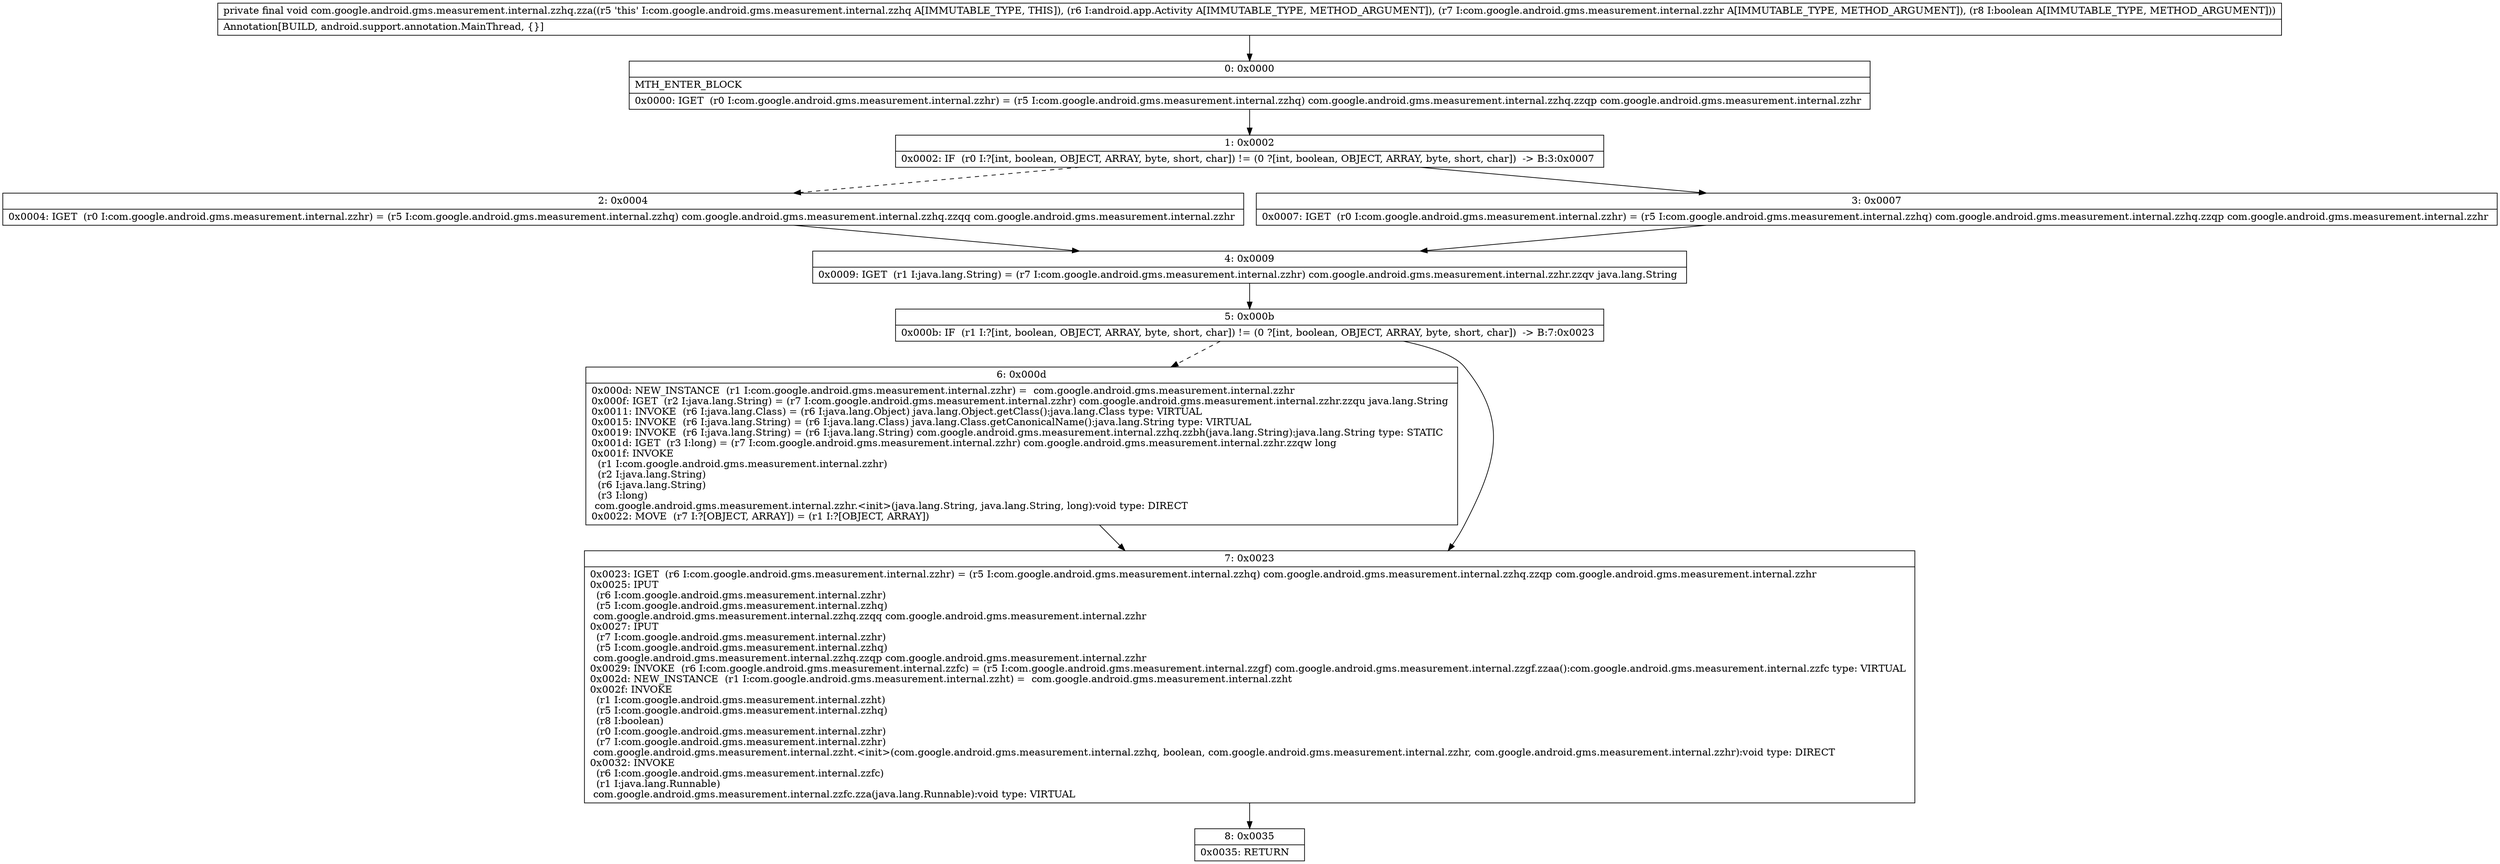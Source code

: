 digraph "CFG forcom.google.android.gms.measurement.internal.zzhq.zza(Landroid\/app\/Activity;Lcom\/google\/android\/gms\/measurement\/internal\/zzhr;Z)V" {
Node_0 [shape=record,label="{0\:\ 0x0000|MTH_ENTER_BLOCK\l|0x0000: IGET  (r0 I:com.google.android.gms.measurement.internal.zzhr) = (r5 I:com.google.android.gms.measurement.internal.zzhq) com.google.android.gms.measurement.internal.zzhq.zzqp com.google.android.gms.measurement.internal.zzhr \l}"];
Node_1 [shape=record,label="{1\:\ 0x0002|0x0002: IF  (r0 I:?[int, boolean, OBJECT, ARRAY, byte, short, char]) != (0 ?[int, boolean, OBJECT, ARRAY, byte, short, char])  \-\> B:3:0x0007 \l}"];
Node_2 [shape=record,label="{2\:\ 0x0004|0x0004: IGET  (r0 I:com.google.android.gms.measurement.internal.zzhr) = (r5 I:com.google.android.gms.measurement.internal.zzhq) com.google.android.gms.measurement.internal.zzhq.zzqq com.google.android.gms.measurement.internal.zzhr \l}"];
Node_3 [shape=record,label="{3\:\ 0x0007|0x0007: IGET  (r0 I:com.google.android.gms.measurement.internal.zzhr) = (r5 I:com.google.android.gms.measurement.internal.zzhq) com.google.android.gms.measurement.internal.zzhq.zzqp com.google.android.gms.measurement.internal.zzhr \l}"];
Node_4 [shape=record,label="{4\:\ 0x0009|0x0009: IGET  (r1 I:java.lang.String) = (r7 I:com.google.android.gms.measurement.internal.zzhr) com.google.android.gms.measurement.internal.zzhr.zzqv java.lang.String \l}"];
Node_5 [shape=record,label="{5\:\ 0x000b|0x000b: IF  (r1 I:?[int, boolean, OBJECT, ARRAY, byte, short, char]) != (0 ?[int, boolean, OBJECT, ARRAY, byte, short, char])  \-\> B:7:0x0023 \l}"];
Node_6 [shape=record,label="{6\:\ 0x000d|0x000d: NEW_INSTANCE  (r1 I:com.google.android.gms.measurement.internal.zzhr) =  com.google.android.gms.measurement.internal.zzhr \l0x000f: IGET  (r2 I:java.lang.String) = (r7 I:com.google.android.gms.measurement.internal.zzhr) com.google.android.gms.measurement.internal.zzhr.zzqu java.lang.String \l0x0011: INVOKE  (r6 I:java.lang.Class) = (r6 I:java.lang.Object) java.lang.Object.getClass():java.lang.Class type: VIRTUAL \l0x0015: INVOKE  (r6 I:java.lang.String) = (r6 I:java.lang.Class) java.lang.Class.getCanonicalName():java.lang.String type: VIRTUAL \l0x0019: INVOKE  (r6 I:java.lang.String) = (r6 I:java.lang.String) com.google.android.gms.measurement.internal.zzhq.zzbh(java.lang.String):java.lang.String type: STATIC \l0x001d: IGET  (r3 I:long) = (r7 I:com.google.android.gms.measurement.internal.zzhr) com.google.android.gms.measurement.internal.zzhr.zzqw long \l0x001f: INVOKE  \l  (r1 I:com.google.android.gms.measurement.internal.zzhr)\l  (r2 I:java.lang.String)\l  (r6 I:java.lang.String)\l  (r3 I:long)\l com.google.android.gms.measurement.internal.zzhr.\<init\>(java.lang.String, java.lang.String, long):void type: DIRECT \l0x0022: MOVE  (r7 I:?[OBJECT, ARRAY]) = (r1 I:?[OBJECT, ARRAY]) \l}"];
Node_7 [shape=record,label="{7\:\ 0x0023|0x0023: IGET  (r6 I:com.google.android.gms.measurement.internal.zzhr) = (r5 I:com.google.android.gms.measurement.internal.zzhq) com.google.android.gms.measurement.internal.zzhq.zzqp com.google.android.gms.measurement.internal.zzhr \l0x0025: IPUT  \l  (r6 I:com.google.android.gms.measurement.internal.zzhr)\l  (r5 I:com.google.android.gms.measurement.internal.zzhq)\l com.google.android.gms.measurement.internal.zzhq.zzqq com.google.android.gms.measurement.internal.zzhr \l0x0027: IPUT  \l  (r7 I:com.google.android.gms.measurement.internal.zzhr)\l  (r5 I:com.google.android.gms.measurement.internal.zzhq)\l com.google.android.gms.measurement.internal.zzhq.zzqp com.google.android.gms.measurement.internal.zzhr \l0x0029: INVOKE  (r6 I:com.google.android.gms.measurement.internal.zzfc) = (r5 I:com.google.android.gms.measurement.internal.zzgf) com.google.android.gms.measurement.internal.zzgf.zzaa():com.google.android.gms.measurement.internal.zzfc type: VIRTUAL \l0x002d: NEW_INSTANCE  (r1 I:com.google.android.gms.measurement.internal.zzht) =  com.google.android.gms.measurement.internal.zzht \l0x002f: INVOKE  \l  (r1 I:com.google.android.gms.measurement.internal.zzht)\l  (r5 I:com.google.android.gms.measurement.internal.zzhq)\l  (r8 I:boolean)\l  (r0 I:com.google.android.gms.measurement.internal.zzhr)\l  (r7 I:com.google.android.gms.measurement.internal.zzhr)\l com.google.android.gms.measurement.internal.zzht.\<init\>(com.google.android.gms.measurement.internal.zzhq, boolean, com.google.android.gms.measurement.internal.zzhr, com.google.android.gms.measurement.internal.zzhr):void type: DIRECT \l0x0032: INVOKE  \l  (r6 I:com.google.android.gms.measurement.internal.zzfc)\l  (r1 I:java.lang.Runnable)\l com.google.android.gms.measurement.internal.zzfc.zza(java.lang.Runnable):void type: VIRTUAL \l}"];
Node_8 [shape=record,label="{8\:\ 0x0035|0x0035: RETURN   \l}"];
MethodNode[shape=record,label="{private final void com.google.android.gms.measurement.internal.zzhq.zza((r5 'this' I:com.google.android.gms.measurement.internal.zzhq A[IMMUTABLE_TYPE, THIS]), (r6 I:android.app.Activity A[IMMUTABLE_TYPE, METHOD_ARGUMENT]), (r7 I:com.google.android.gms.measurement.internal.zzhr A[IMMUTABLE_TYPE, METHOD_ARGUMENT]), (r8 I:boolean A[IMMUTABLE_TYPE, METHOD_ARGUMENT]))  | Annotation[BUILD, android.support.annotation.MainThread, \{\}]\l}"];
MethodNode -> Node_0;
Node_0 -> Node_1;
Node_1 -> Node_2[style=dashed];
Node_1 -> Node_3;
Node_2 -> Node_4;
Node_3 -> Node_4;
Node_4 -> Node_5;
Node_5 -> Node_6[style=dashed];
Node_5 -> Node_7;
Node_6 -> Node_7;
Node_7 -> Node_8;
}

